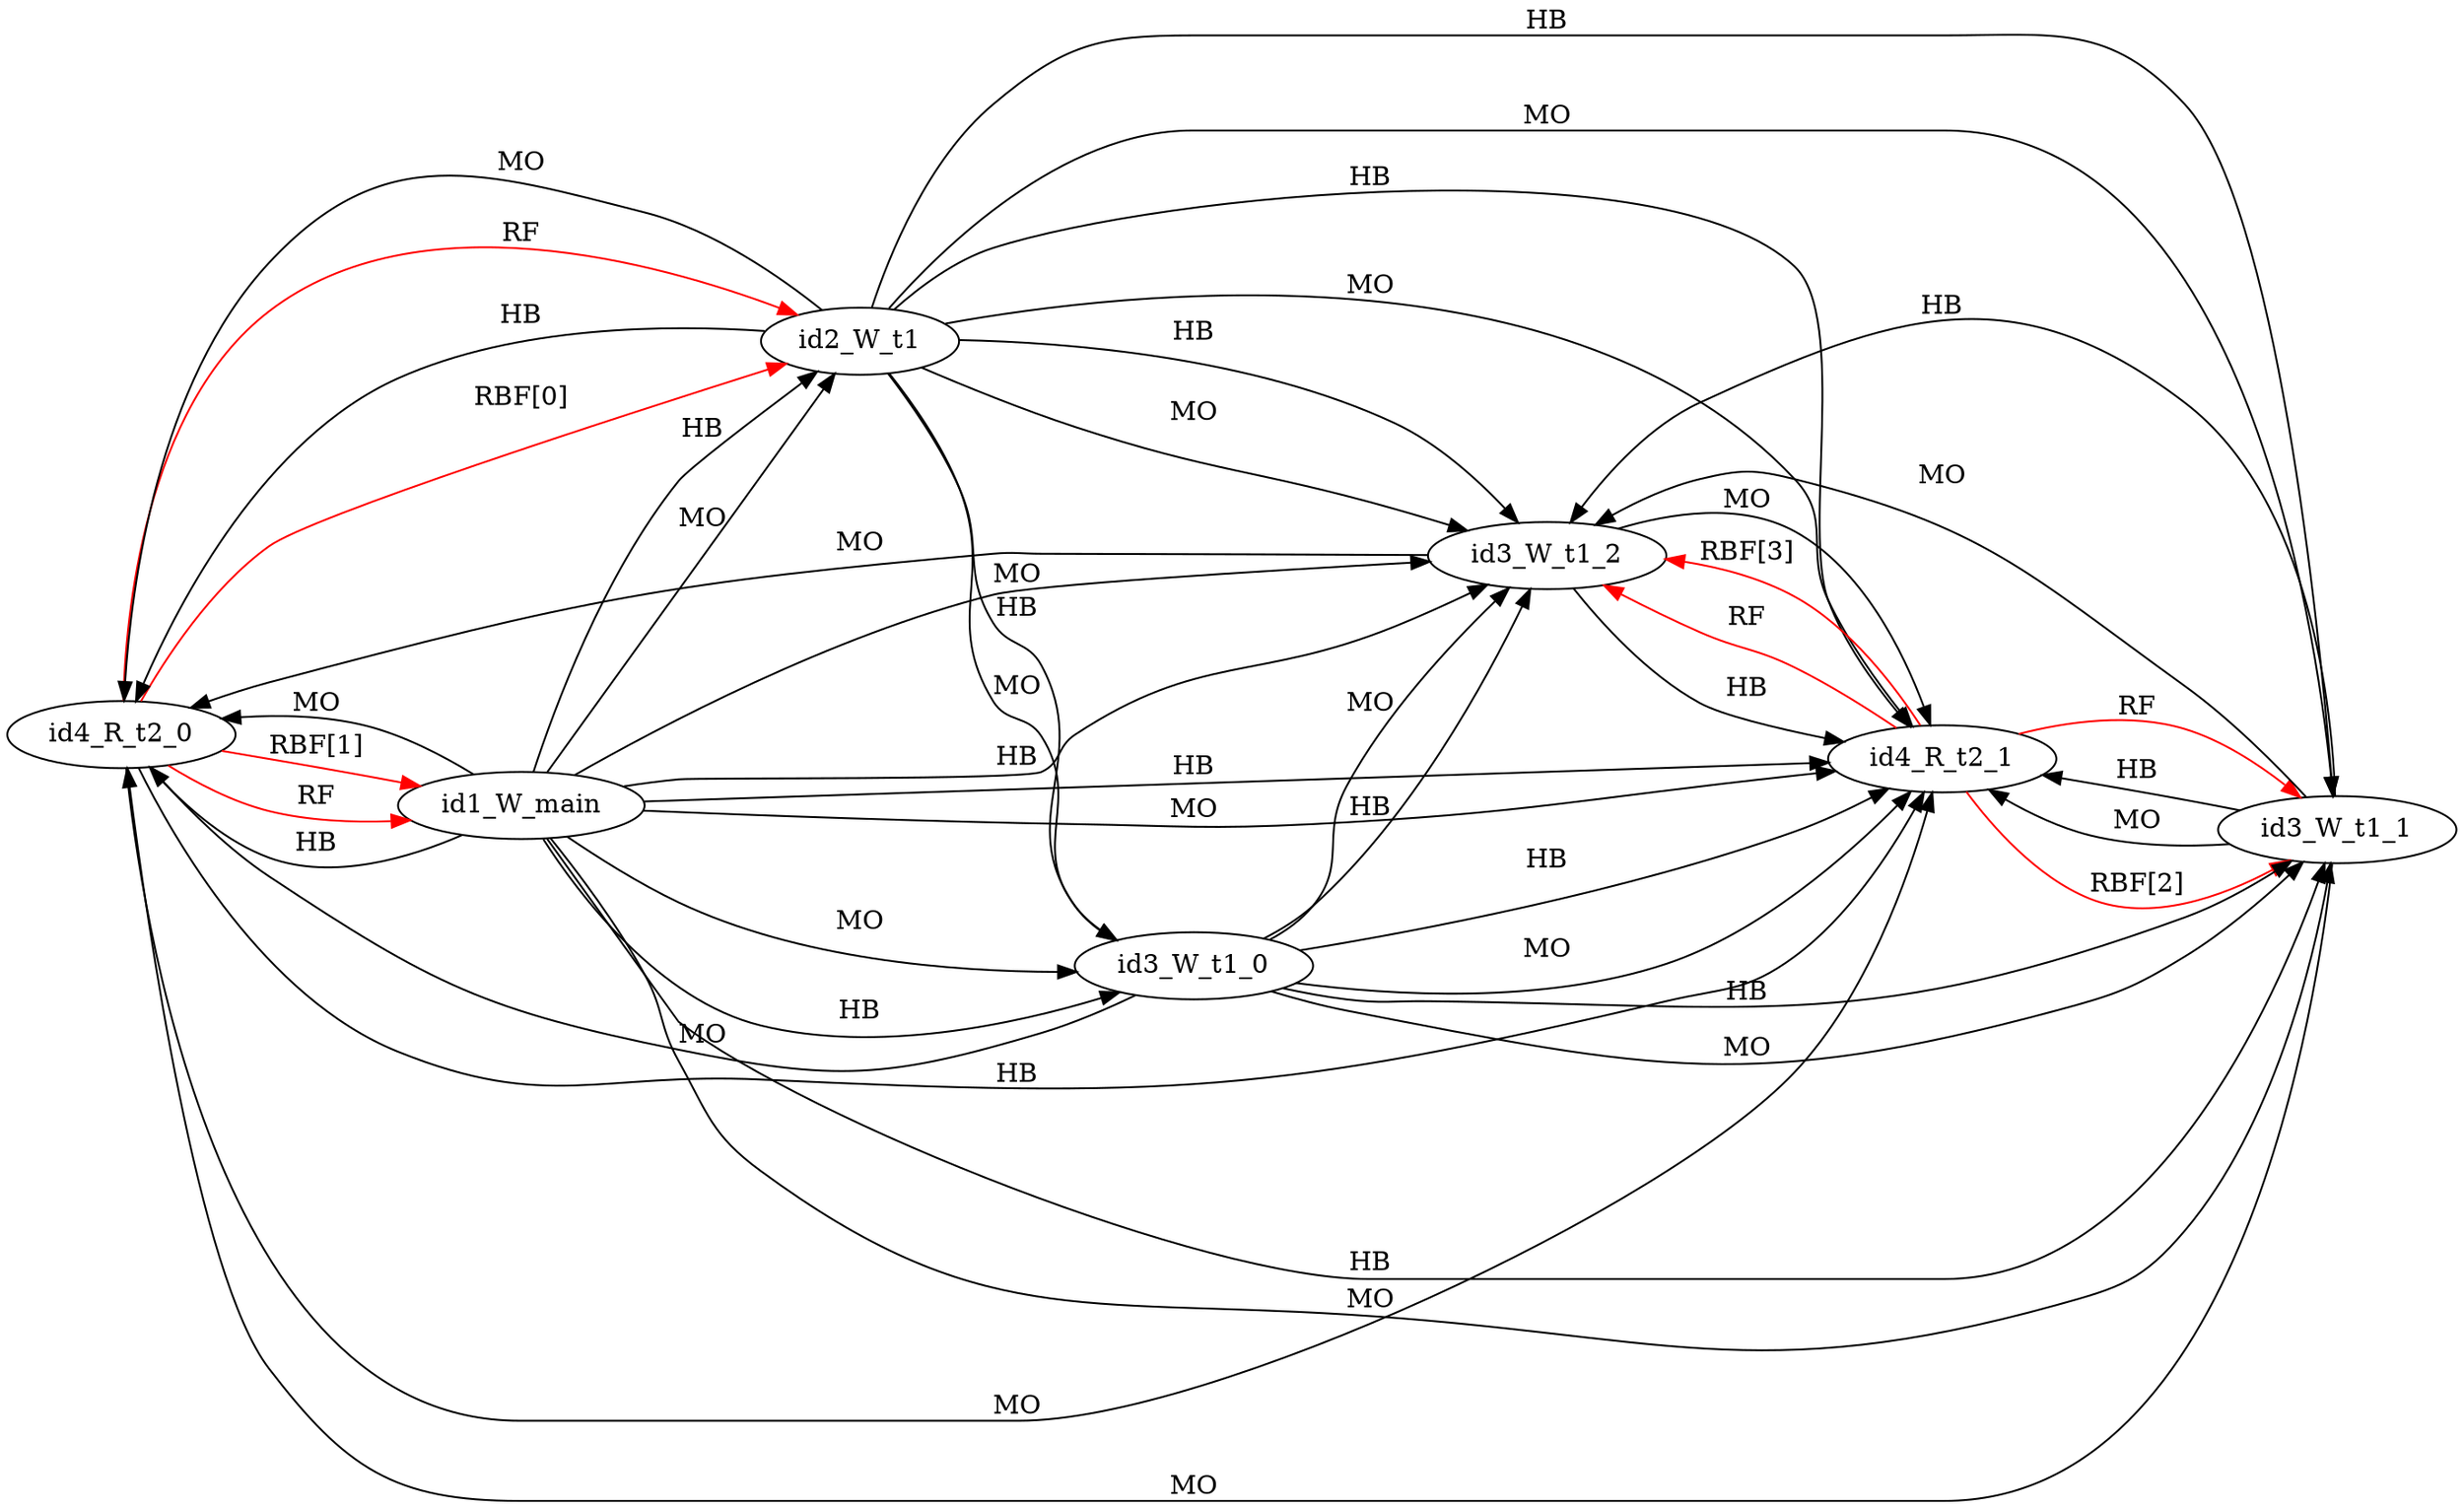 digraph memory_model {
rankdir=LR;
id4_R_t2_0 -> id1_W_main [label = "RBF[1]", color="red"];
id4_R_t2_0 -> id2_W_t1 [label = "RBF[0]", color="red"];
id4_R_t2_1 -> id3_W_t1_1 [label = "RBF[2]", color="red"];
id4_R_t2_1 -> id3_W_t1_2 [label = "RBF[3]", color="red"];
id4_R_t2_0 -> id1_W_main [label = "RF", color="red"];
id4_R_t2_0 -> id2_W_t1 [label = "RF", color="red"];
id4_R_t2_1 -> id3_W_t1_1 [label = "RF", color="red"];
id4_R_t2_1 -> id3_W_t1_2 [label = "RF", color="red"];
id2_W_t1 -> id3_W_t1_0 [label = "HB", color="black"];
id2_W_t1 -> id3_W_t1_1 [label = "HB", color="black"];
id2_W_t1 -> id3_W_t1_2 [label = "HB", color="black"];
id3_W_t1_0 -> id3_W_t1_1 [label = "HB", color="black"];
id3_W_t1_0 -> id3_W_t1_2 [label = "HB", color="black"];
id3_W_t1_1 -> id3_W_t1_2 [label = "HB", color="black"];
id4_R_t2_0 -> id4_R_t2_1 [label = "HB", color="black"];
id1_W_main -> id2_W_t1 [label = "HB", color="black"];
id1_W_main -> id3_W_t1_0 [label = "HB", color="black"];
id1_W_main -> id3_W_t1_1 [label = "HB", color="black"];
id1_W_main -> id3_W_t1_2 [label = "HB", color="black"];
id1_W_main -> id4_R_t2_0 [label = "HB", color="black"];
id1_W_main -> id4_R_t2_1 [label = "HB", color="black"];
id2_W_t1 -> id4_R_t2_0 [label = "HB", color="black"];
id2_W_t1 -> id4_R_t2_1 [label = "HB", color="black"];
id3_W_t1_0 -> id4_R_t2_1 [label = "HB", color="black"];
id3_W_t1_1 -> id4_R_t2_1 [label = "HB", color="black"];
id3_W_t1_2 -> id4_R_t2_1 [label = "HB", color="black"];
id2_W_t1 -> id3_W_t1_0 [label = "MO", color="black"];
id2_W_t1 -> id3_W_t1_1 [label = "MO", color="black"];
id2_W_t1 -> id3_W_t1_2 [label = "MO", color="black"];
id3_W_t1_0 -> id3_W_t1_1 [label = "MO", color="black"];
id3_W_t1_0 -> id3_W_t1_2 [label = "MO", color="black"];
id3_W_t1_1 -> id3_W_t1_2 [label = "MO", color="black"];
id4_R_t2_0 -> id4_R_t2_1 [label = "MO", color="black"];
id1_W_main -> id2_W_t1 [label = "MO", color="black"];
id1_W_main -> id3_W_t1_0 [label = "MO", color="black"];
id1_W_main -> id3_W_t1_1 [label = "MO", color="black"];
id1_W_main -> id3_W_t1_2 [label = "MO", color="black"];
id1_W_main -> id4_R_t2_0 [label = "MO", color="black"];
id1_W_main -> id4_R_t2_1 [label = "MO", color="black"];
id2_W_t1 -> id4_R_t2_0 [label = "MO", color="black"];
id2_W_t1 -> id4_R_t2_1 [label = "MO", color="black"];
id3_W_t1_0 -> id4_R_t2_0 [label = "MO", color="black"];
id3_W_t1_0 -> id4_R_t2_1 [label = "MO", color="black"];
id3_W_t1_1 -> id4_R_t2_0 [label = "MO", color="black"];
id3_W_t1_1 -> id4_R_t2_1 [label = "MO", color="black"];
id3_W_t1_2 -> id4_R_t2_0 [label = "MO", color="black"];
id3_W_t1_2 -> id4_R_t2_1 [label = "MO", color="black"];
}